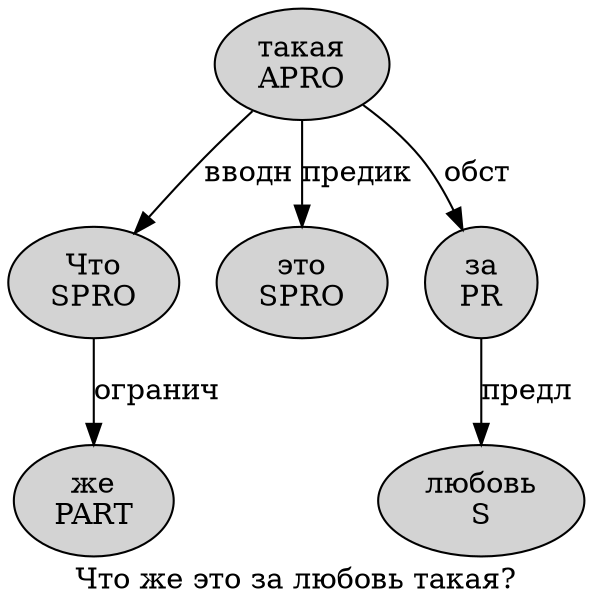 digraph SENTENCE_1546 {
	graph [label="Что же это за любовь такая?"]
	node [style=filled]
		0 [label="Что
SPRO" color="" fillcolor=lightgray penwidth=1 shape=ellipse]
		1 [label="же
PART" color="" fillcolor=lightgray penwidth=1 shape=ellipse]
		2 [label="это
SPRO" color="" fillcolor=lightgray penwidth=1 shape=ellipse]
		3 [label="за
PR" color="" fillcolor=lightgray penwidth=1 shape=ellipse]
		4 [label="любовь
S" color="" fillcolor=lightgray penwidth=1 shape=ellipse]
		5 [label="такая
APRO" color="" fillcolor=lightgray penwidth=1 shape=ellipse]
			3 -> 4 [label="предл"]
			0 -> 1 [label="огранич"]
			5 -> 0 [label="вводн"]
			5 -> 2 [label="предик"]
			5 -> 3 [label="обст"]
}